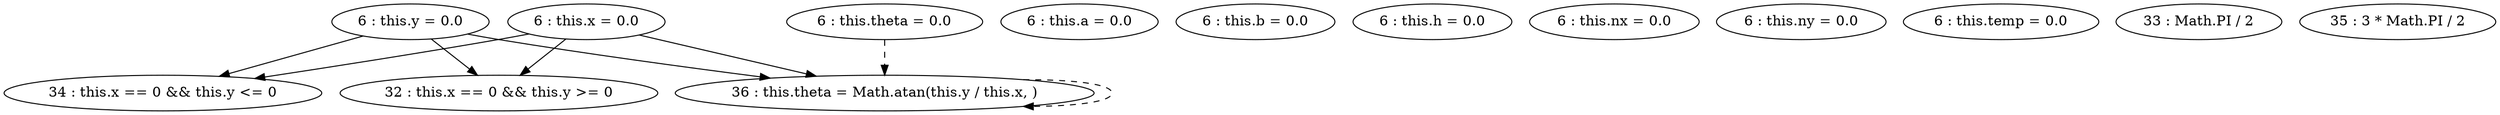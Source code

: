 digraph G {
"6 : this.x = 0.0"
"6 : this.x = 0.0" -> "32 : this.x == 0 && this.y >= 0"
"6 : this.x = 0.0" -> "36 : this.theta = Math.atan(this.y / this.x, )"
"6 : this.x = 0.0" -> "34 : this.x == 0 && this.y <= 0"
"6 : this.y = 0.0"
"6 : this.y = 0.0" -> "32 : this.x == 0 && this.y >= 0"
"6 : this.y = 0.0" -> "36 : this.theta = Math.atan(this.y / this.x, )"
"6 : this.y = 0.0" -> "34 : this.x == 0 && this.y <= 0"
"6 : this.a = 0.0"
"6 : this.b = 0.0"
"6 : this.h = 0.0"
"6 : this.nx = 0.0"
"6 : this.ny = 0.0"
"6 : this.theta = 0.0"
"6 : this.theta = 0.0" -> "36 : this.theta = Math.atan(this.y / this.x, )" [style=dashed]
"6 : this.temp = 0.0"
"32 : this.x == 0 && this.y >= 0"
"33 : Math.PI / 2"
"34 : this.x == 0 && this.y <= 0"
"35 : 3 * Math.PI / 2"
"36 : this.theta = Math.atan(this.y / this.x, )"
"36 : this.theta = Math.atan(this.y / this.x, )" -> "36 : this.theta = Math.atan(this.y / this.x, )" [style=dashed]
}